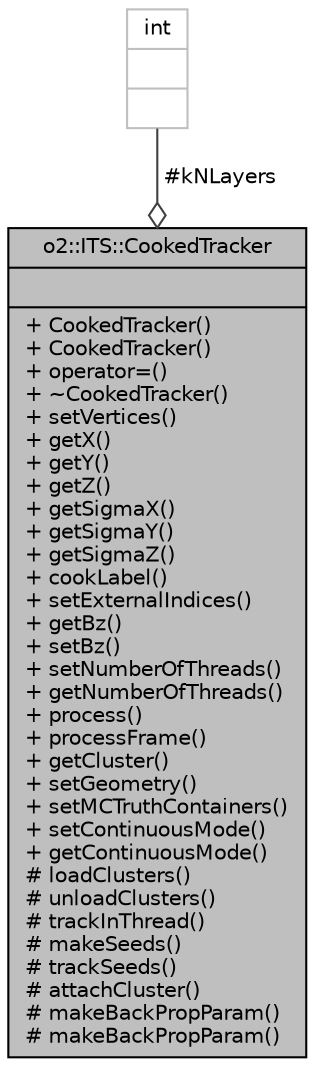 digraph "o2::ITS::CookedTracker"
{
 // INTERACTIVE_SVG=YES
  bgcolor="transparent";
  edge [fontname="Helvetica",fontsize="10",labelfontname="Helvetica",labelfontsize="10"];
  node [fontname="Helvetica",fontsize="10",shape=record];
  Node1 [label="{o2::ITS::CookedTracker\n||+ CookedTracker()\l+ CookedTracker()\l+ operator=()\l+ ~CookedTracker()\l+ setVertices()\l+ getX()\l+ getY()\l+ getZ()\l+ getSigmaX()\l+ getSigmaY()\l+ getSigmaZ()\l+ cookLabel()\l+ setExternalIndices()\l+ getBz()\l+ setBz()\l+ setNumberOfThreads()\l+ getNumberOfThreads()\l+ process()\l+ processFrame()\l+ getCluster()\l+ setGeometry()\l+ setMCTruthContainers()\l+ setContinuousMode()\l+ getContinuousMode()\l# loadClusters()\l# unloadClusters()\l# trackInThread()\l# makeSeeds()\l# trackSeeds()\l# attachCluster()\l# makeBackPropParam()\l# makeBackPropParam()\l}",height=0.2,width=0.4,color="black", fillcolor="grey75", style="filled" fontcolor="black"];
  Node2 -> Node1 [color="grey25",fontsize="10",style="solid",label=" #kNLayers" ,arrowhead="odiamond",fontname="Helvetica"];
  Node2 [label="{int\n||}",height=0.2,width=0.4,color="grey75"];
}
